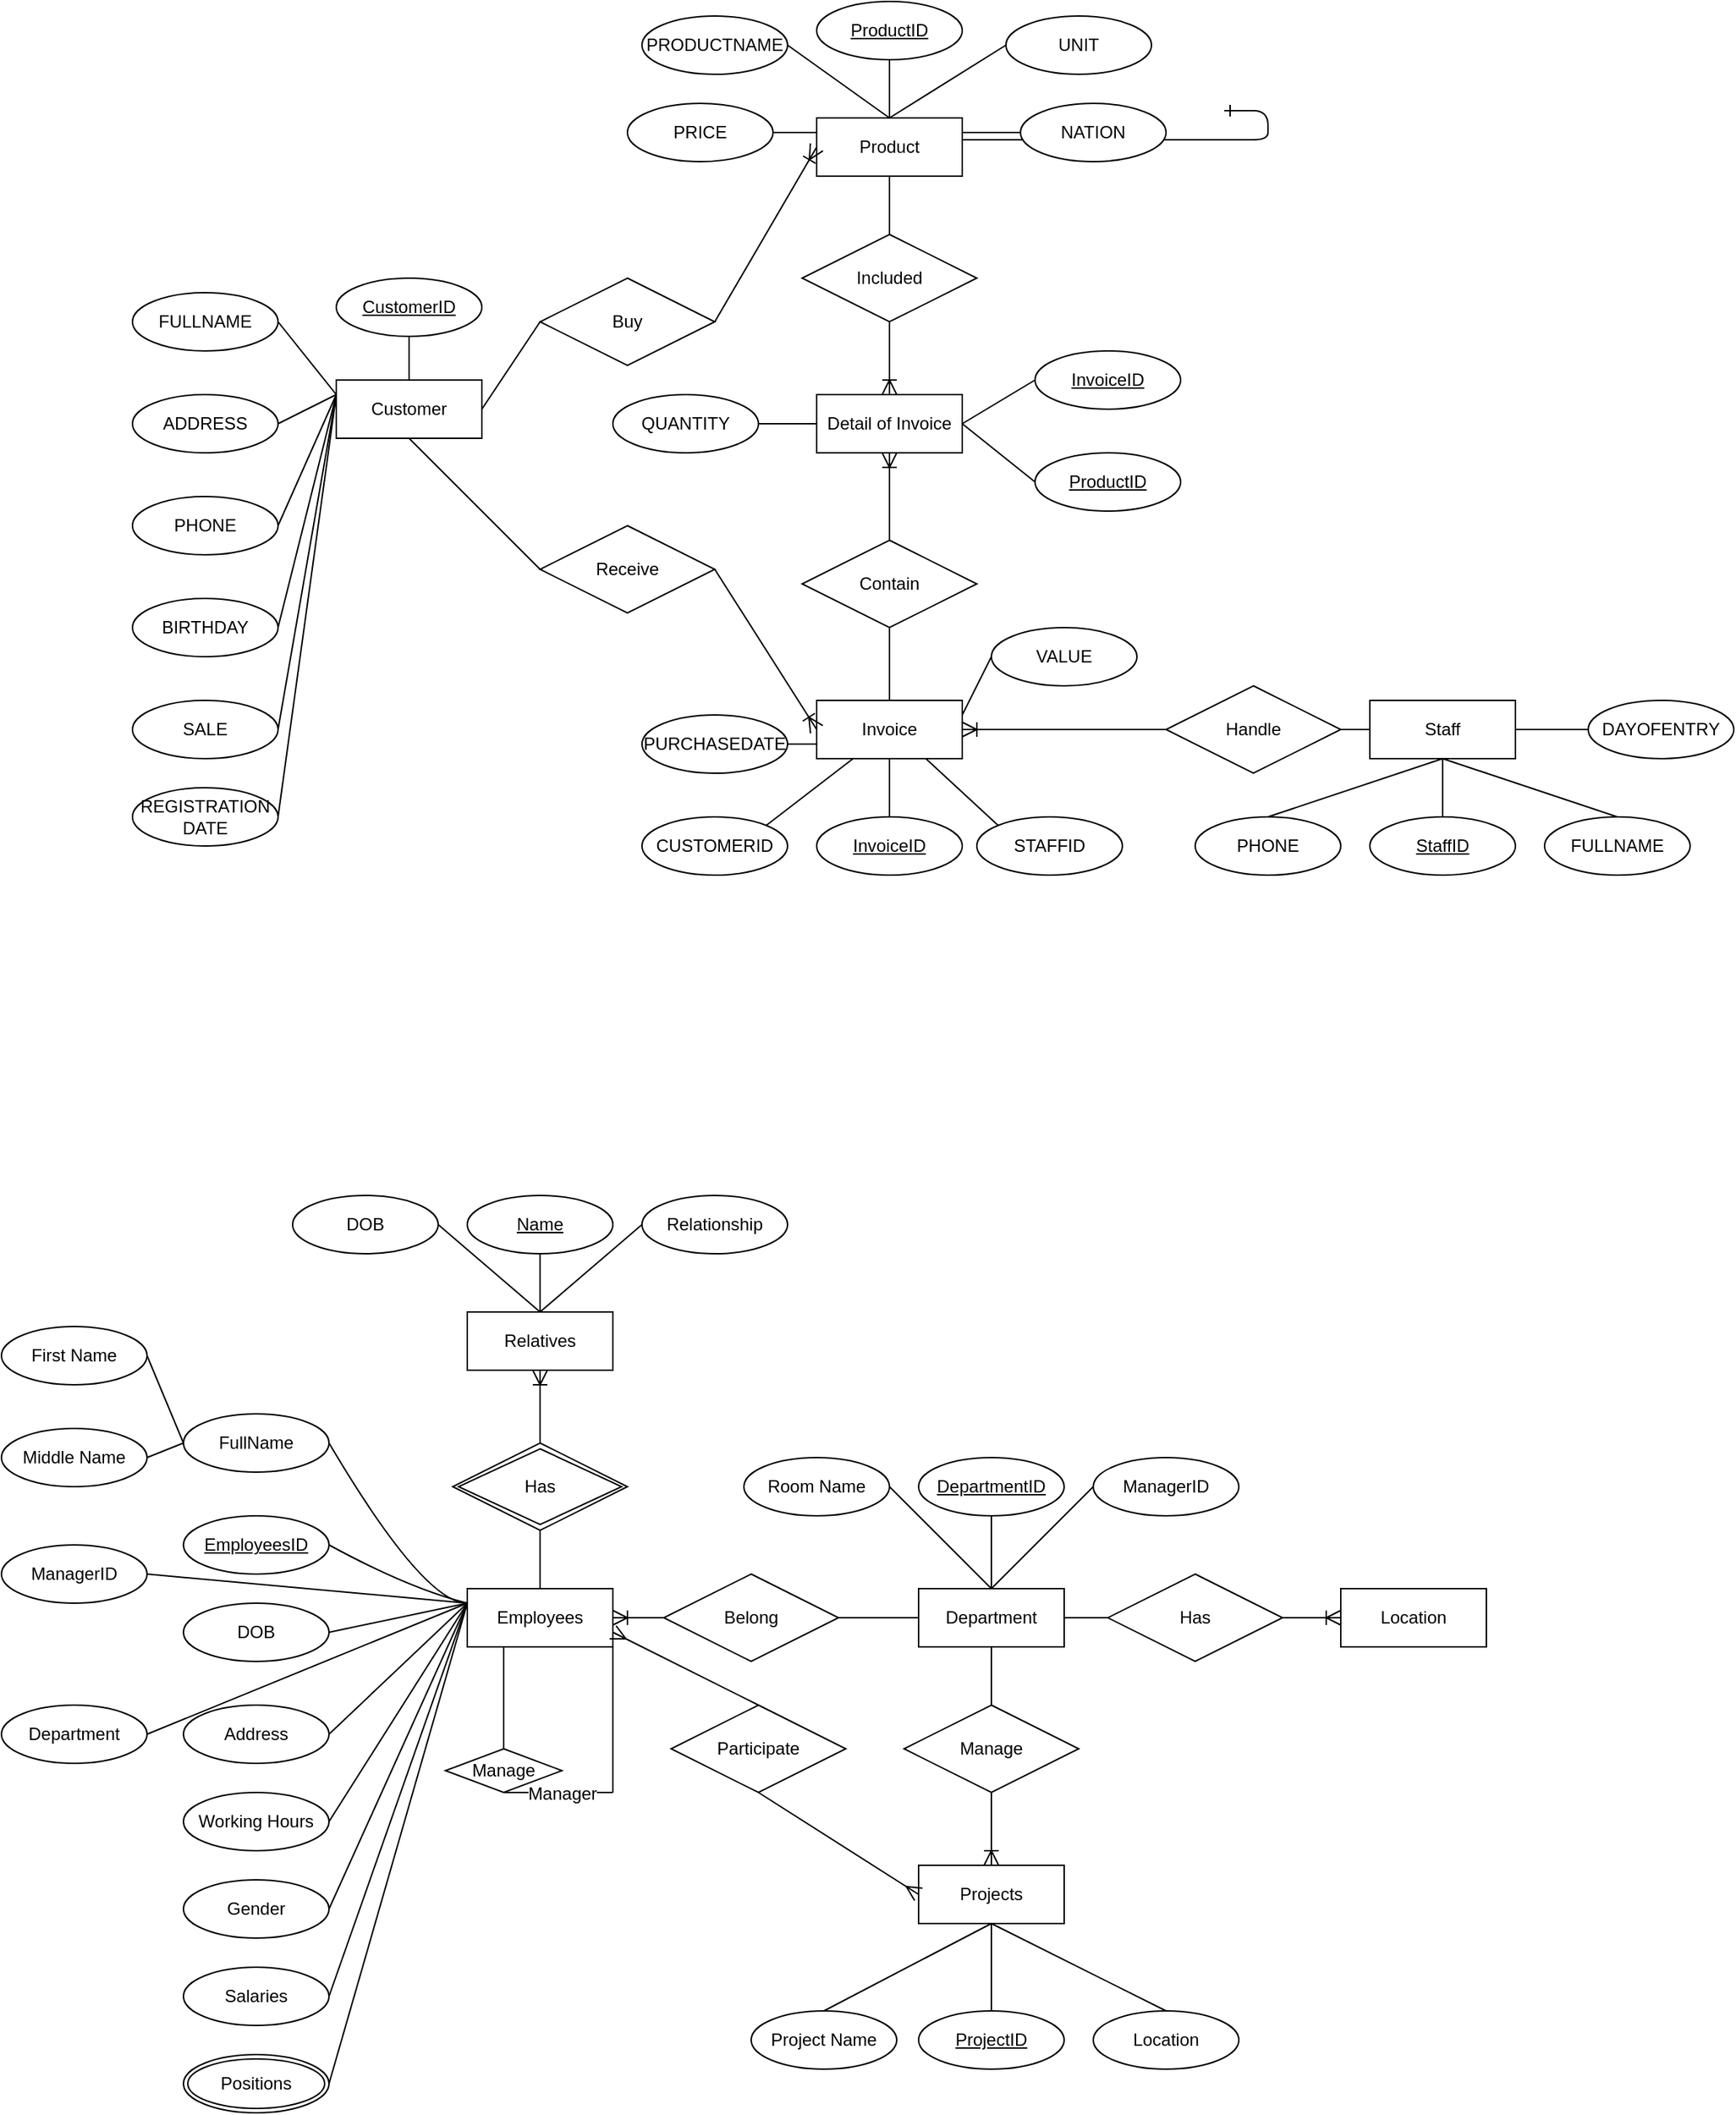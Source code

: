 <mxfile version="24.6.5" type="device">
  <diagram id="R2lEEEUBdFMjLlhIrx00" name="Page-1">
    <mxGraphModel dx="1107" dy="306" grid="1" gridSize="10" guides="1" tooltips="1" connect="1" arrows="1" fold="1" page="1" pageScale="1" pageWidth="850" pageHeight="1100" math="0" shadow="0" extFonts="Permanent Marker^https://fonts.googleapis.com/css?family=Permanent+Marker">
      <root>
        <mxCell id="0" />
        <mxCell id="1" parent="0" />
        <mxCell id="C-vyLk0tnHw3VtMMgP7b-12" value="" style="edgeStyle=entityRelationEdgeStyle;endArrow=ERzeroToMany;startArrow=ERone;endFill=1;startFill=0;" parent="1" target="C-vyLk0tnHw3VtMMgP7b-17" edge="1">
          <mxGeometry width="100" height="100" relative="1" as="geometry">
            <mxPoint x="700" y="165" as="sourcePoint" />
            <mxPoint x="460" y="205" as="targetPoint" />
          </mxGeometry>
        </mxCell>
        <mxCell id="xTNschGr-ScKz0md4RLo-1" value="Customer" style="whiteSpace=wrap;html=1;align=center;" vertex="1" parent="1">
          <mxGeometry x="90" y="350" width="100" height="40" as="geometry" />
        </mxCell>
        <mxCell id="xTNschGr-ScKz0md4RLo-2" value="Staff" style="whiteSpace=wrap;html=1;align=center;" vertex="1" parent="1">
          <mxGeometry x="800" y="570" width="100" height="40" as="geometry" />
        </mxCell>
        <mxCell id="xTNschGr-ScKz0md4RLo-3" value="Product" style="whiteSpace=wrap;html=1;align=center;" vertex="1" parent="1">
          <mxGeometry x="420" y="170" width="100" height="40" as="geometry" />
        </mxCell>
        <mxCell id="xTNschGr-ScKz0md4RLo-4" value="Invoice" style="whiteSpace=wrap;html=1;align=center;" vertex="1" parent="1">
          <mxGeometry x="420" y="570" width="100" height="40" as="geometry" />
        </mxCell>
        <mxCell id="xTNschGr-ScKz0md4RLo-5" value="Detail of Invoice" style="whiteSpace=wrap;html=1;align=center;" vertex="1" parent="1">
          <mxGeometry x="420" y="360" width="100" height="40" as="geometry" />
        </mxCell>
        <mxCell id="xTNschGr-ScKz0md4RLo-6" value="Buy" style="shape=rhombus;perimeter=rhombusPerimeter;whiteSpace=wrap;html=1;align=center;" vertex="1" parent="1">
          <mxGeometry x="230" y="280" width="120" height="60" as="geometry" />
        </mxCell>
        <mxCell id="xTNschGr-ScKz0md4RLo-7" value="Handle" style="shape=rhombus;perimeter=rhombusPerimeter;whiteSpace=wrap;html=1;align=center;" vertex="1" parent="1">
          <mxGeometry x="660" y="560" width="120" height="60" as="geometry" />
        </mxCell>
        <mxCell id="xTNschGr-ScKz0md4RLo-8" value="Contain" style="shape=rhombus;perimeter=rhombusPerimeter;whiteSpace=wrap;html=1;align=center;" vertex="1" parent="1">
          <mxGeometry x="410" y="460" width="120" height="60" as="geometry" />
        </mxCell>
        <mxCell id="xTNschGr-ScKz0md4RLo-9" value="Included" style="shape=rhombus;perimeter=rhombusPerimeter;whiteSpace=wrap;html=1;align=center;" vertex="1" parent="1">
          <mxGeometry x="410" y="250" width="120" height="60" as="geometry" />
        </mxCell>
        <mxCell id="xTNschGr-ScKz0md4RLo-10" value="CustomerID" style="ellipse;whiteSpace=wrap;html=1;align=center;fontStyle=4;" vertex="1" parent="1">
          <mxGeometry x="90" y="280" width="100" height="40" as="geometry" />
        </mxCell>
        <mxCell id="xTNschGr-ScKz0md4RLo-12" value="StaffID" style="ellipse;whiteSpace=wrap;html=1;align=center;fontStyle=4;" vertex="1" parent="1">
          <mxGeometry x="800" y="650" width="100" height="40" as="geometry" />
        </mxCell>
        <mxCell id="xTNschGr-ScKz0md4RLo-13" value="ProductID" style="ellipse;whiteSpace=wrap;html=1;align=center;fontStyle=4;" vertex="1" parent="1">
          <mxGeometry x="420" y="90" width="100" height="40" as="geometry" />
        </mxCell>
        <mxCell id="xTNschGr-ScKz0md4RLo-14" value="InvoiceID" style="ellipse;whiteSpace=wrap;html=1;align=center;fontStyle=4;" vertex="1" parent="1">
          <mxGeometry x="420" y="650" width="100" height="40" as="geometry" />
        </mxCell>
        <mxCell id="xTNschGr-ScKz0md4RLo-15" value="ProductID" style="ellipse;whiteSpace=wrap;html=1;align=center;fontStyle=4;" vertex="1" parent="1">
          <mxGeometry x="570" y="400" width="100" height="40" as="geometry" />
        </mxCell>
        <mxCell id="xTNschGr-ScKz0md4RLo-17" value="" style="fontSize=12;html=1;endArrow=ERoneToMany;rounded=0;startSize=8;endSize=8;exitX=1;exitY=0.5;exitDx=0;exitDy=0;entryX=0;entryY=0.5;entryDx=0;entryDy=0;" edge="1" parent="1" source="xTNschGr-ScKz0md4RLo-6" target="xTNschGr-ScKz0md4RLo-3">
          <mxGeometry width="100" height="100" relative="1" as="geometry">
            <mxPoint x="360" y="480" as="sourcePoint" />
            <mxPoint x="460" y="380" as="targetPoint" />
          </mxGeometry>
        </mxCell>
        <mxCell id="xTNschGr-ScKz0md4RLo-18" value="" style="endArrow=none;html=1;rounded=0;fontSize=12;startSize=8;endSize=8;curved=1;exitX=1;exitY=0.5;exitDx=0;exitDy=0;entryX=0;entryY=0.5;entryDx=0;entryDy=0;" edge="1" parent="1" source="xTNschGr-ScKz0md4RLo-1" target="xTNschGr-ScKz0md4RLo-6">
          <mxGeometry relative="1" as="geometry">
            <mxPoint x="190" y="390" as="sourcePoint" />
            <mxPoint x="350" y="390" as="targetPoint" />
          </mxGeometry>
        </mxCell>
        <mxCell id="xTNschGr-ScKz0md4RLo-19" value="Receive" style="shape=rhombus;perimeter=rhombusPerimeter;whiteSpace=wrap;html=1;align=center;" vertex="1" parent="1">
          <mxGeometry x="230" y="450" width="120" height="60" as="geometry" />
        </mxCell>
        <mxCell id="xTNschGr-ScKz0md4RLo-20" value="" style="endArrow=none;html=1;rounded=0;fontSize=12;startSize=8;endSize=8;curved=1;exitX=0.5;exitY=1;exitDx=0;exitDy=0;entryX=0;entryY=0.5;entryDx=0;entryDy=0;" edge="1" parent="1" source="xTNschGr-ScKz0md4RLo-1" target="xTNschGr-ScKz0md4RLo-19">
          <mxGeometry relative="1" as="geometry">
            <mxPoint x="170" y="390" as="sourcePoint" />
            <mxPoint x="330" y="390" as="targetPoint" />
          </mxGeometry>
        </mxCell>
        <mxCell id="xTNschGr-ScKz0md4RLo-21" value="" style="fontSize=12;html=1;endArrow=ERoneToMany;rounded=0;startSize=8;endSize=8;exitX=1;exitY=0.5;exitDx=0;exitDy=0;entryX=0;entryY=0.5;entryDx=0;entryDy=0;" edge="1" parent="1" source="xTNschGr-ScKz0md4RLo-19" target="xTNschGr-ScKz0md4RLo-4">
          <mxGeometry width="100" height="100" relative="1" as="geometry">
            <mxPoint x="390" y="580" as="sourcePoint" />
            <mxPoint x="490" y="480" as="targetPoint" />
          </mxGeometry>
        </mxCell>
        <mxCell id="xTNschGr-ScKz0md4RLo-22" value="" style="endArrow=none;html=1;rounded=0;fontSize=12;startSize=8;endSize=8;curved=1;exitX=0.5;exitY=1;exitDx=0;exitDy=0;entryX=0.5;entryY=0;entryDx=0;entryDy=0;" edge="1" parent="1" source="xTNschGr-ScKz0md4RLo-10" target="xTNschGr-ScKz0md4RLo-1">
          <mxGeometry relative="1" as="geometry">
            <mxPoint x="120" y="330" as="sourcePoint" />
            <mxPoint x="280" y="330" as="targetPoint" />
          </mxGeometry>
        </mxCell>
        <mxCell id="xTNschGr-ScKz0md4RLo-23" value="" style="endArrow=none;html=1;rounded=0;fontSize=12;startSize=8;endSize=8;curved=1;exitX=0.5;exitY=1;exitDx=0;exitDy=0;entryX=0.5;entryY=0;entryDx=0;entryDy=0;" edge="1" parent="1" source="xTNschGr-ScKz0md4RLo-13" target="xTNschGr-ScKz0md4RLo-3">
          <mxGeometry relative="1" as="geometry">
            <mxPoint x="500" y="180" as="sourcePoint" />
            <mxPoint x="660" y="180" as="targetPoint" />
          </mxGeometry>
        </mxCell>
        <mxCell id="xTNschGr-ScKz0md4RLo-24" value="" style="endArrow=none;html=1;rounded=0;fontSize=12;startSize=8;endSize=8;curved=1;entryX=0.5;entryY=1;entryDx=0;entryDy=0;exitX=0.5;exitY=0;exitDx=0;exitDy=0;" edge="1" parent="1" source="xTNschGr-ScKz0md4RLo-14" target="xTNschGr-ScKz0md4RLo-4">
          <mxGeometry relative="1" as="geometry">
            <mxPoint x="460" y="540" as="sourcePoint" />
            <mxPoint x="460" y="570" as="targetPoint" />
          </mxGeometry>
        </mxCell>
        <mxCell id="xTNschGr-ScKz0md4RLo-25" value="" style="endArrow=none;html=1;rounded=0;fontSize=12;startSize=8;endSize=8;curved=1;exitX=1;exitY=0.5;exitDx=0;exitDy=0;entryX=0;entryY=0.5;entryDx=0;entryDy=0;" edge="1" parent="1" source="xTNschGr-ScKz0md4RLo-7" target="xTNschGr-ScKz0md4RLo-2">
          <mxGeometry relative="1" as="geometry">
            <mxPoint x="670" y="670" as="sourcePoint" />
            <mxPoint x="830" y="670" as="targetPoint" />
          </mxGeometry>
        </mxCell>
        <mxCell id="xTNschGr-ScKz0md4RLo-26" value="" style="edgeStyle=entityRelationEdgeStyle;fontSize=12;html=1;endArrow=ERoneToMany;rounded=0;startSize=8;endSize=8;curved=1;exitX=0;exitY=0.5;exitDx=0;exitDy=0;entryX=1;entryY=0.5;entryDx=0;entryDy=0;" edge="1" parent="1" source="xTNschGr-ScKz0md4RLo-7" target="xTNschGr-ScKz0md4RLo-4">
          <mxGeometry width="100" height="100" relative="1" as="geometry">
            <mxPoint x="530" y="780" as="sourcePoint" />
            <mxPoint x="630" y="680" as="targetPoint" />
          </mxGeometry>
        </mxCell>
        <mxCell id="xTNschGr-ScKz0md4RLo-27" value="" style="endArrow=none;html=1;rounded=0;fontSize=12;startSize=8;endSize=8;curved=1;exitX=0.5;exitY=1;exitDx=0;exitDy=0;entryX=0.5;entryY=0;entryDx=0;entryDy=0;" edge="1" parent="1" source="xTNschGr-ScKz0md4RLo-2" target="xTNschGr-ScKz0md4RLo-12">
          <mxGeometry relative="1" as="geometry">
            <mxPoint x="810" y="630" as="sourcePoint" />
            <mxPoint x="970" y="630" as="targetPoint" />
          </mxGeometry>
        </mxCell>
        <mxCell id="xTNschGr-ScKz0md4RLo-28" style="edgeStyle=none;curved=1;rounded=0;orthogonalLoop=1;jettySize=auto;html=1;exitX=0.25;exitY=1;exitDx=0;exitDy=0;fontSize=12;startSize=8;endSize=8;" edge="1" parent="1" source="xTNschGr-ScKz0md4RLo-3" target="xTNschGr-ScKz0md4RLo-3">
          <mxGeometry relative="1" as="geometry" />
        </mxCell>
        <mxCell id="xTNschGr-ScKz0md4RLo-29" value="" style="endArrow=none;html=1;rounded=0;fontSize=12;startSize=8;endSize=8;curved=1;exitX=0.5;exitY=1;exitDx=0;exitDy=0;entryX=0.5;entryY=0;entryDx=0;entryDy=0;" edge="1" parent="1" source="xTNschGr-ScKz0md4RLo-3" target="xTNschGr-ScKz0md4RLo-9">
          <mxGeometry relative="1" as="geometry">
            <mxPoint x="510" y="220" as="sourcePoint" />
            <mxPoint x="670" y="220" as="targetPoint" />
          </mxGeometry>
        </mxCell>
        <mxCell id="xTNschGr-ScKz0md4RLo-30" value="" style="fontSize=12;html=1;endArrow=ERoneToMany;rounded=0;startSize=8;endSize=8;exitX=0.5;exitY=1;exitDx=0;exitDy=0;entryX=0.5;entryY=0;entryDx=0;entryDy=0;" edge="1" parent="1" source="xTNschGr-ScKz0md4RLo-9" target="xTNschGr-ScKz0md4RLo-5">
          <mxGeometry width="100" height="100" relative="1" as="geometry">
            <mxPoint x="630" y="340" as="sourcePoint" />
            <mxPoint x="730" y="240" as="targetPoint" />
          </mxGeometry>
        </mxCell>
        <mxCell id="xTNschGr-ScKz0md4RLo-31" value="" style="endArrow=none;html=1;rounded=0;fontSize=12;startSize=8;endSize=8;curved=1;entryX=0.5;entryY=0;entryDx=0;entryDy=0;" edge="1" parent="1" source="xTNschGr-ScKz0md4RLo-8" target="xTNschGr-ScKz0md4RLo-4">
          <mxGeometry relative="1" as="geometry">
            <mxPoint x="465" y="520" as="sourcePoint" />
            <mxPoint x="465" y="570" as="targetPoint" />
          </mxGeometry>
        </mxCell>
        <mxCell id="xTNschGr-ScKz0md4RLo-32" value="" style="fontSize=12;html=1;endArrow=ERoneToMany;rounded=0;startSize=8;endSize=8;entryX=0.5;entryY=1;entryDx=0;entryDy=0;" edge="1" parent="1" target="xTNschGr-ScKz0md4RLo-5">
          <mxGeometry width="100" height="100" relative="1" as="geometry">
            <mxPoint x="470" y="460" as="sourcePoint" />
            <mxPoint x="610" y="380" as="targetPoint" />
          </mxGeometry>
        </mxCell>
        <mxCell id="xTNschGr-ScKz0md4RLo-33" value="InvoiceID" style="ellipse;whiteSpace=wrap;html=1;align=center;fontStyle=4;" vertex="1" parent="1">
          <mxGeometry x="570" y="330" width="100" height="40" as="geometry" />
        </mxCell>
        <mxCell id="xTNschGr-ScKz0md4RLo-34" value="" style="endArrow=none;html=1;rounded=0;fontSize=12;startSize=8;endSize=8;curved=1;exitX=1;exitY=0.5;exitDx=0;exitDy=0;entryX=0;entryY=0.5;entryDx=0;entryDy=0;" edge="1" parent="1" source="xTNschGr-ScKz0md4RLo-5" target="xTNschGr-ScKz0md4RLo-33">
          <mxGeometry relative="1" as="geometry">
            <mxPoint x="550" y="380" as="sourcePoint" />
            <mxPoint x="710" y="380" as="targetPoint" />
          </mxGeometry>
        </mxCell>
        <mxCell id="xTNschGr-ScKz0md4RLo-35" value="" style="endArrow=none;html=1;rounded=0;fontSize=12;startSize=8;endSize=8;curved=1;exitX=1;exitY=0.5;exitDx=0;exitDy=0;entryX=0;entryY=0.5;entryDx=0;entryDy=0;" edge="1" parent="1" source="xTNschGr-ScKz0md4RLo-5" target="xTNschGr-ScKz0md4RLo-15">
          <mxGeometry relative="1" as="geometry">
            <mxPoint x="530" y="420" as="sourcePoint" />
            <mxPoint x="690" y="420" as="targetPoint" />
          </mxGeometry>
        </mxCell>
        <mxCell id="xTNschGr-ScKz0md4RLo-36" value="Employees" style="whiteSpace=wrap;html=1;align=center;" vertex="1" parent="1">
          <mxGeometry x="180" y="1180" width="100" height="40" as="geometry" />
        </mxCell>
        <mxCell id="xTNschGr-ScKz0md4RLo-37" value="Department" style="whiteSpace=wrap;html=1;align=center;" vertex="1" parent="1">
          <mxGeometry x="490" y="1180" width="100" height="40" as="geometry" />
        </mxCell>
        <mxCell id="xTNschGr-ScKz0md4RLo-38" value="Projects" style="whiteSpace=wrap;html=1;align=center;" vertex="1" parent="1">
          <mxGeometry x="490" y="1370" width="100" height="40" as="geometry" />
        </mxCell>
        <mxCell id="xTNschGr-ScKz0md4RLo-39" value="Location" style="whiteSpace=wrap;html=1;align=center;" vertex="1" parent="1">
          <mxGeometry x="780" y="1180" width="100" height="40" as="geometry" />
        </mxCell>
        <mxCell id="xTNschGr-ScKz0md4RLo-40" value="Relatives" style="whiteSpace=wrap;html=1;align=center;" vertex="1" parent="1">
          <mxGeometry x="180" y="990" width="100" height="40" as="geometry" />
        </mxCell>
        <mxCell id="xTNschGr-ScKz0md4RLo-42" value="Has" style="shape=rhombus;perimeter=rhombusPerimeter;whiteSpace=wrap;html=1;align=center;" vertex="1" parent="1">
          <mxGeometry x="620" y="1170" width="120" height="60" as="geometry" />
        </mxCell>
        <mxCell id="xTNschGr-ScKz0md4RLo-43" value="Belong" style="shape=rhombus;perimeter=rhombusPerimeter;whiteSpace=wrap;html=1;align=center;" vertex="1" parent="1">
          <mxGeometry x="315" y="1170" width="120" height="60" as="geometry" />
        </mxCell>
        <mxCell id="xTNschGr-ScKz0md4RLo-44" value="Participate" style="shape=rhombus;perimeter=rhombusPerimeter;whiteSpace=wrap;html=1;align=center;" vertex="1" parent="1">
          <mxGeometry x="320" y="1260" width="120" height="60" as="geometry" />
        </mxCell>
        <mxCell id="xTNschGr-ScKz0md4RLo-45" value="Manage" style="shape=rhombus;perimeter=rhombusPerimeter;whiteSpace=wrap;html=1;align=center;" vertex="1" parent="1">
          <mxGeometry x="480" y="1260" width="120" height="60" as="geometry" />
        </mxCell>
        <mxCell id="xTNschGr-ScKz0md4RLo-46" value="EmployeesID" style="ellipse;whiteSpace=wrap;html=1;align=center;fontStyle=4;" vertex="1" parent="1">
          <mxGeometry x="-15" y="1130" width="100" height="40" as="geometry" />
        </mxCell>
        <mxCell id="xTNschGr-ScKz0md4RLo-47" value="DepartmentID" style="ellipse;whiteSpace=wrap;html=1;align=center;fontStyle=4;" vertex="1" parent="1">
          <mxGeometry x="490" y="1090" width="100" height="40" as="geometry" />
        </mxCell>
        <mxCell id="xTNschGr-ScKz0md4RLo-48" value="ProjectID" style="ellipse;whiteSpace=wrap;html=1;align=center;fontStyle=4;" vertex="1" parent="1">
          <mxGeometry x="490" y="1470" width="100" height="40" as="geometry" />
        </mxCell>
        <mxCell id="xTNschGr-ScKz0md4RLo-49" value="Name" style="ellipse;whiteSpace=wrap;html=1;align=center;fontStyle=4;" vertex="1" parent="1">
          <mxGeometry x="180" y="910" width="100" height="40" as="geometry" />
        </mxCell>
        <mxCell id="xTNschGr-ScKz0md4RLo-50" value="Positions" style="ellipse;shape=doubleEllipse;margin=3;whiteSpace=wrap;html=1;align=center;" vertex="1" parent="1">
          <mxGeometry x="-15" y="1500" width="100" height="40" as="geometry" />
        </mxCell>
        <mxCell id="xTNschGr-ScKz0md4RLo-51" value="FULLNAME" style="ellipse;whiteSpace=wrap;html=1;align=center;" vertex="1" parent="1">
          <mxGeometry x="-50" y="290" width="100" height="40" as="geometry" />
        </mxCell>
        <mxCell id="xTNschGr-ScKz0md4RLo-52" value="ADDRESS" style="ellipse;whiteSpace=wrap;html=1;align=center;" vertex="1" parent="1">
          <mxGeometry x="-50" y="360" width="100" height="40" as="geometry" />
        </mxCell>
        <mxCell id="xTNschGr-ScKz0md4RLo-53" value="PHONE" style="ellipse;whiteSpace=wrap;html=1;align=center;" vertex="1" parent="1">
          <mxGeometry x="-50" y="430" width="100" height="40" as="geometry" />
        </mxCell>
        <mxCell id="xTNschGr-ScKz0md4RLo-54" value="BIRTHDAY" style="ellipse;whiteSpace=wrap;html=1;align=center;" vertex="1" parent="1">
          <mxGeometry x="-50" y="500" width="100" height="40" as="geometry" />
        </mxCell>
        <mxCell id="xTNschGr-ScKz0md4RLo-55" value="SALE&lt;span style=&quot;color: rgba(0, 0, 0, 0); font-family: monospace; font-size: 0px; text-align: start; text-wrap: nowrap;&quot;&gt;%3CmxGraphModel%3E%3Croot%3E%3CmxCell%20id%3D%220%22%2F%3E%3CmxCell%20id%3D%221%22%20parent%3D%220%22%2F%3E%3CmxCell%20id%3D%222%22%20value%3D%22FULLNAME%22%20style%3D%22ellipse%3BwhiteSpace%3Dwrap%3Bhtml%3D1%3Balign%3Dcenter%3B%22%20vertex%3D%221%22%20parent%3D%221%22%3E%3CmxGeometry%20x%3D%22-40%22%20y%3D%22340%22%20width%3D%22100%22%20height%3D%2240%22%20as%3D%22geometry%22%2F%3E%3C%2FmxCell%3E%3C%2Froot%3E%3C%2FmxGraphModel%3E&lt;/span&gt;" style="ellipse;whiteSpace=wrap;html=1;align=center;" vertex="1" parent="1">
          <mxGeometry x="-50" y="570" width="100" height="40" as="geometry" />
        </mxCell>
        <mxCell id="xTNschGr-ScKz0md4RLo-56" value="REGISTRATION DATE" style="ellipse;whiteSpace=wrap;html=1;align=center;" vertex="1" parent="1">
          <mxGeometry x="-50" y="630" width="100" height="40" as="geometry" />
        </mxCell>
        <mxCell id="xTNschGr-ScKz0md4RLo-57" value="" style="endArrow=none;html=1;rounded=0;fontSize=12;startSize=8;endSize=8;curved=1;exitX=1;exitY=0.5;exitDx=0;exitDy=0;entryX=0;entryY=0.25;entryDx=0;entryDy=0;" edge="1" parent="1" source="xTNschGr-ScKz0md4RLo-51" target="xTNschGr-ScKz0md4RLo-1">
          <mxGeometry relative="1" as="geometry">
            <mxPoint x="50" y="330" as="sourcePoint" />
            <mxPoint x="210" y="330" as="targetPoint" />
          </mxGeometry>
        </mxCell>
        <mxCell id="xTNschGr-ScKz0md4RLo-59" value="" style="endArrow=none;html=1;rounded=0;fontSize=12;startSize=8;endSize=8;curved=1;exitX=1;exitY=0.5;exitDx=0;exitDy=0;entryX=0;entryY=0.25;entryDx=0;entryDy=0;" edge="1" parent="1" source="xTNschGr-ScKz0md4RLo-52" target="xTNschGr-ScKz0md4RLo-1">
          <mxGeometry relative="1" as="geometry">
            <mxPoint x="70" y="330" as="sourcePoint" />
            <mxPoint x="110" y="380" as="targetPoint" />
          </mxGeometry>
        </mxCell>
        <mxCell id="xTNschGr-ScKz0md4RLo-60" value="" style="endArrow=none;html=1;rounded=0;fontSize=12;startSize=8;endSize=8;curved=1;exitX=1;exitY=0.5;exitDx=0;exitDy=0;entryX=0;entryY=0.25;entryDx=0;entryDy=0;" edge="1" parent="1" source="xTNschGr-ScKz0md4RLo-53" target="xTNschGr-ScKz0md4RLo-1">
          <mxGeometry relative="1" as="geometry">
            <mxPoint x="80" y="340" as="sourcePoint" />
            <mxPoint x="120" y="390" as="targetPoint" />
          </mxGeometry>
        </mxCell>
        <mxCell id="xTNschGr-ScKz0md4RLo-61" value="" style="endArrow=none;html=1;rounded=0;fontSize=12;startSize=8;endSize=8;curved=1;exitX=1;exitY=0.5;exitDx=0;exitDy=0;entryX=0;entryY=0.25;entryDx=0;entryDy=0;" edge="1" parent="1" source="xTNschGr-ScKz0md4RLo-54" target="xTNschGr-ScKz0md4RLo-1">
          <mxGeometry relative="1" as="geometry">
            <mxPoint x="90" y="350" as="sourcePoint" />
            <mxPoint x="130" y="400" as="targetPoint" />
          </mxGeometry>
        </mxCell>
        <mxCell id="xTNschGr-ScKz0md4RLo-62" value="" style="endArrow=none;html=1;rounded=0;fontSize=12;startSize=8;endSize=8;curved=1;exitX=1;exitY=0.5;exitDx=0;exitDy=0;entryX=0;entryY=0.25;entryDx=0;entryDy=0;" edge="1" parent="1" source="xTNschGr-ScKz0md4RLo-55" target="xTNschGr-ScKz0md4RLo-1">
          <mxGeometry relative="1" as="geometry">
            <mxPoint x="100" y="360" as="sourcePoint" />
            <mxPoint x="140" y="410" as="targetPoint" />
          </mxGeometry>
        </mxCell>
        <mxCell id="xTNschGr-ScKz0md4RLo-63" value="" style="endArrow=none;html=1;rounded=0;fontSize=12;startSize=8;endSize=8;curved=1;exitX=1;exitY=0.5;exitDx=0;exitDy=0;entryX=0;entryY=0.25;entryDx=0;entryDy=0;" edge="1" parent="1" source="xTNschGr-ScKz0md4RLo-56" target="xTNschGr-ScKz0md4RLo-1">
          <mxGeometry relative="1" as="geometry">
            <mxPoint x="110" y="370" as="sourcePoint" />
            <mxPoint x="150" y="420" as="targetPoint" />
          </mxGeometry>
        </mxCell>
        <mxCell id="xTNschGr-ScKz0md4RLo-64" value="FULLNAME" style="ellipse;whiteSpace=wrap;html=1;align=center;" vertex="1" parent="1">
          <mxGeometry x="920" y="650" width="100" height="40" as="geometry" />
        </mxCell>
        <mxCell id="xTNschGr-ScKz0md4RLo-65" value="PHONE" style="ellipse;whiteSpace=wrap;html=1;align=center;" vertex="1" parent="1">
          <mxGeometry x="680" y="650" width="100" height="40" as="geometry" />
        </mxCell>
        <mxCell id="xTNschGr-ScKz0md4RLo-66" value="DAYOFENTRY" style="ellipse;whiteSpace=wrap;html=1;align=center;" vertex="1" parent="1">
          <mxGeometry x="950" y="570" width="100" height="40" as="geometry" />
        </mxCell>
        <mxCell id="xTNschGr-ScKz0md4RLo-71" value="" style="endArrow=none;html=1;rounded=0;fontSize=12;startSize=8;endSize=8;curved=1;exitX=0.5;exitY=0;exitDx=0;exitDy=0;entryX=0.5;entryY=1;entryDx=0;entryDy=0;" edge="1" parent="1" source="xTNschGr-ScKz0md4RLo-65" target="xTNschGr-ScKz0md4RLo-2">
          <mxGeometry relative="1" as="geometry">
            <mxPoint x="790" y="630" as="sourcePoint" />
            <mxPoint x="950" y="630" as="targetPoint" />
          </mxGeometry>
        </mxCell>
        <mxCell id="xTNschGr-ScKz0md4RLo-73" value="" style="endArrow=none;html=1;rounded=0;fontSize=12;startSize=8;endSize=8;curved=1;entryX=0.5;entryY=0;entryDx=0;entryDy=0;exitX=0.5;exitY=1;exitDx=0;exitDy=0;" edge="1" parent="1" source="xTNschGr-ScKz0md4RLo-2" target="xTNschGr-ScKz0md4RLo-64">
          <mxGeometry relative="1" as="geometry">
            <mxPoint x="890" y="640" as="sourcePoint" />
            <mxPoint x="860" y="620" as="targetPoint" />
          </mxGeometry>
        </mxCell>
        <mxCell id="xTNschGr-ScKz0md4RLo-74" value="" style="endArrow=none;html=1;rounded=0;fontSize=12;startSize=8;endSize=8;curved=1;exitX=1;exitY=0.5;exitDx=0;exitDy=0;entryX=0;entryY=0.5;entryDx=0;entryDy=0;" edge="1" parent="1" source="xTNschGr-ScKz0md4RLo-2" target="xTNschGr-ScKz0md4RLo-66">
          <mxGeometry relative="1" as="geometry">
            <mxPoint x="750" y="670" as="sourcePoint" />
            <mxPoint x="870" y="630" as="targetPoint" />
          </mxGeometry>
        </mxCell>
        <mxCell id="xTNschGr-ScKz0md4RLo-76" value="PRODUCTNAME" style="ellipse;whiteSpace=wrap;html=1;align=center;" vertex="1" parent="1">
          <mxGeometry x="300" y="100" width="100" height="40" as="geometry" />
        </mxCell>
        <mxCell id="xTNschGr-ScKz0md4RLo-77" value="UNIT" style="ellipse;whiteSpace=wrap;html=1;align=center;" vertex="1" parent="1">
          <mxGeometry x="550" y="100" width="100" height="40" as="geometry" />
        </mxCell>
        <mxCell id="xTNschGr-ScKz0md4RLo-78" value="NATION&lt;span style=&quot;color: rgba(0, 0, 0, 0); font-family: monospace; font-size: 0px; text-align: start; text-wrap: nowrap;&quot;&gt;%3CmxGraphModel%3E%3Croot%3E%3CmxCell%20id%3D%220%22%2F%3E%3CmxCell%20id%3D%221%22%20parent%3D%220%22%2F%3E%3CmxCell%20id%3D%222%22%20value%3D%22PHONE%22%20style%3D%22ellipse%3BwhiteSpace%3Dwrap%3Bhtml%3D1%3Balign%3Dcenter%3B%22%20vertex%3D%221%22%20parent%3D%221%22%3E%3CmxGeometry%20x%3D%22570%22%20y%3D%22650%22%20width%3D%22100%22%20height%3D%2240%22%20as%3D%22geometry%22%2F%3E%3C%2FmxCell%3E%3C%2Froot%3E%3C%2FmxGraphModel%3E&lt;/span&gt;&lt;span style=&quot;color: rgba(0, 0, 0, 0); font-family: monospace; font-size: 0px; text-align: start; text-wrap: nowrap;&quot;&gt;%3CmxGraphModel%3E%3Croot%3E%3CmxCell%20id%3D%220%22%2F%3E%3CmxCell%20id%3D%221%22%20parent%3D%220%22%2F%3E%3CmxCell%20id%3D%222%22%20value%3D%22PHONE%22%20style%3D%22ellipse%3BwhiteSpace%3Dwrap%3Bhtml%3D1%3Balign%3Dcenter%3B%22%20vertex%3D%221%22%20parent%3D%221%22%3E%3CmxGeometry%20x%3D%22570%22%20y%3D%22650%22%20width%3D%22100%22%20height%3D%2240%22%20as%3D%22geometry%22%2F%3E%3C%2FmxCell%3E%3C%2Froot%3E%3C%2FmxGraphModel%3E&lt;/span&gt;" style="ellipse;whiteSpace=wrap;html=1;align=center;" vertex="1" parent="1">
          <mxGeometry x="560" y="160" width="100" height="40" as="geometry" />
        </mxCell>
        <mxCell id="xTNschGr-ScKz0md4RLo-79" value="PRICE" style="ellipse;whiteSpace=wrap;html=1;align=center;" vertex="1" parent="1">
          <mxGeometry x="290" y="160" width="100" height="40" as="geometry" />
        </mxCell>
        <mxCell id="xTNschGr-ScKz0md4RLo-81" value="" style="endArrow=none;html=1;rounded=0;fontSize=12;startSize=8;endSize=8;curved=1;exitX=1;exitY=0.5;exitDx=0;exitDy=0;entryX=0.5;entryY=0;entryDx=0;entryDy=0;" edge="1" parent="1" source="xTNschGr-ScKz0md4RLo-76" target="xTNschGr-ScKz0md4RLo-3">
          <mxGeometry relative="1" as="geometry">
            <mxPoint x="390" y="150" as="sourcePoint" />
            <mxPoint x="550" y="150" as="targetPoint" />
          </mxGeometry>
        </mxCell>
        <mxCell id="xTNschGr-ScKz0md4RLo-83" value="" style="endArrow=none;html=1;rounded=0;fontSize=12;startSize=8;endSize=8;curved=1;exitX=0.5;exitY=0;exitDx=0;exitDy=0;entryX=0;entryY=0.5;entryDx=0;entryDy=0;" edge="1" parent="1" source="xTNschGr-ScKz0md4RLo-3" target="xTNschGr-ScKz0md4RLo-77">
          <mxGeometry relative="1" as="geometry">
            <mxPoint x="530" y="150" as="sourcePoint" />
            <mxPoint x="690" y="150" as="targetPoint" />
          </mxGeometry>
        </mxCell>
        <mxCell id="xTNschGr-ScKz0md4RLo-84" value="" style="endArrow=none;html=1;rounded=0;fontSize=12;startSize=8;endSize=8;curved=1;exitX=1;exitY=0.5;exitDx=0;exitDy=0;entryX=0;entryY=0.25;entryDx=0;entryDy=0;" edge="1" parent="1" source="xTNschGr-ScKz0md4RLo-79" target="xTNschGr-ScKz0md4RLo-3">
          <mxGeometry relative="1" as="geometry">
            <mxPoint x="390" y="160" as="sourcePoint" />
            <mxPoint x="550" y="160" as="targetPoint" />
          </mxGeometry>
        </mxCell>
        <mxCell id="xTNschGr-ScKz0md4RLo-85" value="" style="endArrow=none;html=1;rounded=0;fontSize=12;startSize=8;endSize=8;curved=1;exitX=1;exitY=0.25;exitDx=0;exitDy=0;entryX=0;entryY=0.5;entryDx=0;entryDy=0;" edge="1" parent="1" source="xTNschGr-ScKz0md4RLo-3" target="xTNschGr-ScKz0md4RLo-78">
          <mxGeometry relative="1" as="geometry">
            <mxPoint x="540" y="210" as="sourcePoint" />
            <mxPoint x="700" y="210" as="targetPoint" />
          </mxGeometry>
        </mxCell>
        <mxCell id="xTNschGr-ScKz0md4RLo-86" value="CUSTOMERID" style="ellipse;whiteSpace=wrap;html=1;align=center;" vertex="1" parent="1">
          <mxGeometry x="300" y="650" width="100" height="40" as="geometry" />
        </mxCell>
        <mxCell id="xTNschGr-ScKz0md4RLo-87" value="PURCHASEDATE" style="ellipse;whiteSpace=wrap;html=1;align=center;" vertex="1" parent="1">
          <mxGeometry x="300" y="580" width="100" height="40" as="geometry" />
        </mxCell>
        <mxCell id="xTNschGr-ScKz0md4RLo-88" value="VALUE" style="ellipse;whiteSpace=wrap;html=1;align=center;" vertex="1" parent="1">
          <mxGeometry x="540" y="520" width="100" height="40" as="geometry" />
        </mxCell>
        <mxCell id="xTNschGr-ScKz0md4RLo-89" value="STAFFID" style="ellipse;whiteSpace=wrap;html=1;align=center;" vertex="1" parent="1">
          <mxGeometry x="530" y="650" width="100" height="40" as="geometry" />
        </mxCell>
        <mxCell id="xTNschGr-ScKz0md4RLo-90" value="" style="endArrow=none;html=1;rounded=0;fontSize=12;startSize=8;endSize=8;curved=1;exitX=1;exitY=0.25;exitDx=0;exitDy=0;entryX=0;entryY=0.5;entryDx=0;entryDy=0;" edge="1" parent="1" source="xTNschGr-ScKz0md4RLo-4" target="xTNschGr-ScKz0md4RLo-88">
          <mxGeometry relative="1" as="geometry">
            <mxPoint x="520" y="520" as="sourcePoint" />
            <mxPoint x="680" y="520" as="targetPoint" />
          </mxGeometry>
        </mxCell>
        <mxCell id="xTNschGr-ScKz0md4RLo-91" value="" style="endArrow=none;html=1;rounded=0;fontSize=12;startSize=8;endSize=8;curved=1;exitX=1;exitY=0.5;exitDx=0;exitDy=0;entryX=0;entryY=0.75;entryDx=0;entryDy=0;" edge="1" parent="1" source="xTNschGr-ScKz0md4RLo-87" target="xTNschGr-ScKz0md4RLo-4">
          <mxGeometry relative="1" as="geometry">
            <mxPoint x="410" y="610" as="sourcePoint" />
            <mxPoint x="560" y="600" as="targetPoint" />
          </mxGeometry>
        </mxCell>
        <mxCell id="xTNschGr-ScKz0md4RLo-92" value="" style="endArrow=none;html=1;rounded=0;fontSize=12;startSize=8;endSize=8;curved=1;exitX=1;exitY=0;exitDx=0;exitDy=0;entryX=0.25;entryY=1;entryDx=0;entryDy=0;" edge="1" parent="1" source="xTNschGr-ScKz0md4RLo-86" target="xTNschGr-ScKz0md4RLo-4">
          <mxGeometry relative="1" as="geometry">
            <mxPoint x="380" y="650" as="sourcePoint" />
            <mxPoint x="540" y="650" as="targetPoint" />
          </mxGeometry>
        </mxCell>
        <mxCell id="xTNschGr-ScKz0md4RLo-93" value="" style="endArrow=none;html=1;rounded=0;fontSize=12;startSize=8;endSize=8;curved=1;exitX=0.75;exitY=1;exitDx=0;exitDy=0;entryX=0;entryY=0;entryDx=0;entryDy=0;" edge="1" parent="1" source="xTNschGr-ScKz0md4RLo-4" target="xTNschGr-ScKz0md4RLo-89">
          <mxGeometry relative="1" as="geometry">
            <mxPoint x="540" y="610" as="sourcePoint" />
            <mxPoint x="700" y="610" as="targetPoint" />
          </mxGeometry>
        </mxCell>
        <mxCell id="xTNschGr-ScKz0md4RLo-94" value="QUANTITY" style="ellipse;whiteSpace=wrap;html=1;align=center;" vertex="1" parent="1">
          <mxGeometry x="280" y="360" width="100" height="40" as="geometry" />
        </mxCell>
        <mxCell id="xTNschGr-ScKz0md4RLo-95" value="" style="endArrow=none;html=1;rounded=0;fontSize=12;startSize=8;endSize=8;curved=1;exitX=1;exitY=0.5;exitDx=0;exitDy=0;entryX=0;entryY=0.5;entryDx=0;entryDy=0;" edge="1" parent="1" source="xTNschGr-ScKz0md4RLo-94" target="xTNschGr-ScKz0md4RLo-5">
          <mxGeometry relative="1" as="geometry">
            <mxPoint x="390" y="380" as="sourcePoint" />
            <mxPoint x="410" y="380" as="targetPoint" />
          </mxGeometry>
        </mxCell>
        <mxCell id="xTNschGr-ScKz0md4RLo-96" value="" style="endArrow=none;html=1;rounded=0;fontSize=12;startSize=8;endSize=8;curved=1;entryX=1;entryY=0.5;entryDx=0;entryDy=0;exitX=0;exitY=0.25;exitDx=0;exitDy=0;" edge="1" parent="1" source="xTNschGr-ScKz0md4RLo-36" target="xTNschGr-ScKz0md4RLo-46">
          <mxGeometry relative="1" as="geometry">
            <mxPoint x="130" y="1220" as="sourcePoint" />
            <mxPoint x="210" y="1150" as="targetPoint" />
            <Array as="points">
              <mxPoint x="140" y="1180" />
            </Array>
          </mxGeometry>
        </mxCell>
        <mxCell id="xTNschGr-ScKz0md4RLo-97" value="FullName" style="ellipse;whiteSpace=wrap;html=1;align=center;" vertex="1" parent="1">
          <mxGeometry x="-15" y="1060" width="100" height="40" as="geometry" />
        </mxCell>
        <mxCell id="xTNschGr-ScKz0md4RLo-99" value="DOB" style="ellipse;whiteSpace=wrap;html=1;align=center;" vertex="1" parent="1">
          <mxGeometry x="-15" y="1190" width="100" height="40" as="geometry" />
        </mxCell>
        <mxCell id="xTNschGr-ScKz0md4RLo-100" value="Address" style="ellipse;whiteSpace=wrap;html=1;align=center;" vertex="1" parent="1">
          <mxGeometry x="-15" y="1260" width="100" height="40" as="geometry" />
        </mxCell>
        <mxCell id="xTNschGr-ScKz0md4RLo-101" value="Gender" style="ellipse;whiteSpace=wrap;html=1;align=center;" vertex="1" parent="1">
          <mxGeometry x="-15" y="1380" width="100" height="40" as="geometry" />
        </mxCell>
        <mxCell id="xTNschGr-ScKz0md4RLo-102" value="Salaries" style="ellipse;whiteSpace=wrap;html=1;align=center;" vertex="1" parent="1">
          <mxGeometry x="-15" y="1440" width="100" height="40" as="geometry" />
        </mxCell>
        <mxCell id="xTNschGr-ScKz0md4RLo-103" value="ManagerID" style="ellipse;whiteSpace=wrap;html=1;align=center;" vertex="1" parent="1">
          <mxGeometry x="-140" y="1150" width="100" height="40" as="geometry" />
        </mxCell>
        <mxCell id="xTNschGr-ScKz0md4RLo-104" value="Department&lt;span style=&quot;color: rgba(0, 0, 0, 0); font-family: monospace; font-size: 0px; text-align: start; text-wrap: nowrap;&quot;&gt;%3CmxGraphModel%3E%3Croot%3E%3CmxCell%20id%3D%220%22%2F%3E%3CmxCell%20id%3D%221%22%20parent%3D%220%22%2F%3E%3CmxCell%20id%3D%222%22%20value%3D%22FullName%22%20style%3D%22ellipse%3BwhiteSpace%3Dwrap%3Bhtml%3D1%3Balign%3Dcenter%3B%22%20vertex%3D%221%22%20parent%3D%221%22%3E%3CmxGeometry%20x%3D%2255%22%20y%3D%221120%22%20width%3D%22100%22%20height%3D%2240%22%20as%3D%22geometry%22%2F%3E%3C%2FmxCell%3E%3C%2Froot%3E%3C%2FmxGraphModel%3E&lt;/span&gt;" style="ellipse;whiteSpace=wrap;html=1;align=center;" vertex="1" parent="1">
          <mxGeometry x="-140" y="1260" width="100" height="40" as="geometry" />
        </mxCell>
        <mxCell id="xTNschGr-ScKz0md4RLo-105" value="Working Hours" style="ellipse;whiteSpace=wrap;html=1;align=center;" vertex="1" parent="1">
          <mxGeometry x="-15" y="1320" width="100" height="40" as="geometry" />
        </mxCell>
        <mxCell id="xTNschGr-ScKz0md4RLo-106" value="Room Name" style="ellipse;whiteSpace=wrap;html=1;align=center;" vertex="1" parent="1">
          <mxGeometry x="370" y="1090" width="100" height="40" as="geometry" />
        </mxCell>
        <mxCell id="xTNschGr-ScKz0md4RLo-107" value="ManagerID" style="ellipse;whiteSpace=wrap;html=1;align=center;" vertex="1" parent="1">
          <mxGeometry x="610" y="1090" width="100" height="40" as="geometry" />
        </mxCell>
        <mxCell id="xTNschGr-ScKz0md4RLo-108" value="Project Name" style="ellipse;whiteSpace=wrap;html=1;align=center;" vertex="1" parent="1">
          <mxGeometry x="375" y="1470" width="100" height="40" as="geometry" />
        </mxCell>
        <mxCell id="xTNschGr-ScKz0md4RLo-109" value="Location" style="ellipse;whiteSpace=wrap;html=1;align=center;" vertex="1" parent="1">
          <mxGeometry x="610" y="1470" width="100" height="40" as="geometry" />
        </mxCell>
        <mxCell id="xTNschGr-ScKz0md4RLo-110" value="DOB" style="ellipse;whiteSpace=wrap;html=1;align=center;" vertex="1" parent="1">
          <mxGeometry x="60" y="910" width="100" height="40" as="geometry" />
        </mxCell>
        <mxCell id="xTNschGr-ScKz0md4RLo-111" value="Relationship" style="ellipse;whiteSpace=wrap;html=1;align=center;" vertex="1" parent="1">
          <mxGeometry x="300" y="910" width="100" height="40" as="geometry" />
        </mxCell>
        <mxCell id="xTNschGr-ScKz0md4RLo-114" value="" style="edgeStyle=entityRelationEdgeStyle;fontSize=12;html=1;endArrow=ERoneToMany;rounded=0;startSize=8;endSize=8;curved=1;entryX=1;entryY=0.5;entryDx=0;entryDy=0;exitX=0;exitY=0.5;exitDx=0;exitDy=0;" edge="1" parent="1" source="xTNschGr-ScKz0md4RLo-43" target="xTNschGr-ScKz0md4RLo-36">
          <mxGeometry width="100" height="100" relative="1" as="geometry">
            <mxPoint x="280" y="1350" as="sourcePoint" />
            <mxPoint x="380" y="1250" as="targetPoint" />
          </mxGeometry>
        </mxCell>
        <mxCell id="xTNschGr-ScKz0md4RLo-115" value="" style="endArrow=none;html=1;rounded=0;fontSize=12;startSize=8;endSize=8;curved=1;exitX=1;exitY=0.5;exitDx=0;exitDy=0;entryX=0;entryY=0.5;entryDx=0;entryDy=0;" edge="1" parent="1" source="xTNschGr-ScKz0md4RLo-43" target="xTNschGr-ScKz0md4RLo-37">
          <mxGeometry relative="1" as="geometry">
            <mxPoint x="440" y="1330" as="sourcePoint" />
            <mxPoint x="600" y="1330" as="targetPoint" />
          </mxGeometry>
        </mxCell>
        <mxCell id="xTNschGr-ScKz0md4RLo-116" value="" style="endArrow=none;html=1;rounded=0;fontSize=12;startSize=8;endSize=8;curved=1;entryX=0;entryY=0.5;entryDx=0;entryDy=0;exitX=1;exitY=0.5;exitDx=0;exitDy=0;" edge="1" parent="1" source="xTNschGr-ScKz0md4RLo-37" target="xTNschGr-ScKz0md4RLo-42">
          <mxGeometry relative="1" as="geometry">
            <mxPoint x="610" y="1210" as="sourcePoint" />
            <mxPoint x="750" y="1200" as="targetPoint" />
          </mxGeometry>
        </mxCell>
        <mxCell id="xTNschGr-ScKz0md4RLo-117" value="" style="edgeStyle=entityRelationEdgeStyle;fontSize=12;html=1;endArrow=ERoneToMany;rounded=0;startSize=8;endSize=8;curved=1;exitX=1;exitY=0.5;exitDx=0;exitDy=0;entryX=0;entryY=0.5;entryDx=0;entryDy=0;" edge="1" parent="1" source="xTNschGr-ScKz0md4RLo-42" target="xTNschGr-ScKz0md4RLo-39">
          <mxGeometry width="100" height="100" relative="1" as="geometry">
            <mxPoint x="720" y="1380" as="sourcePoint" />
            <mxPoint x="820" y="1280" as="targetPoint" />
          </mxGeometry>
        </mxCell>
        <mxCell id="xTNschGr-ScKz0md4RLo-118" value="" style="endArrow=none;html=1;rounded=0;fontSize=12;startSize=8;endSize=8;curved=1;exitX=0.5;exitY=1;exitDx=0;exitDy=0;entryX=0.5;entryY=0;entryDx=0;entryDy=0;" edge="1" parent="1" source="xTNschGr-ScKz0md4RLo-37" target="xTNschGr-ScKz0md4RLo-45">
          <mxGeometry relative="1" as="geometry">
            <mxPoint x="530" y="1250" as="sourcePoint" />
            <mxPoint x="690" y="1250" as="targetPoint" />
          </mxGeometry>
        </mxCell>
        <mxCell id="xTNschGr-ScKz0md4RLo-119" value="" style="fontSize=12;html=1;endArrow=ERoneToMany;rounded=0;startSize=8;endSize=8;exitX=0.5;exitY=1;exitDx=0;exitDy=0;entryX=0.5;entryY=0;entryDx=0;entryDy=0;" edge="1" parent="1" source="xTNschGr-ScKz0md4RLo-45" target="xTNschGr-ScKz0md4RLo-38">
          <mxGeometry width="100" height="100" relative="1" as="geometry">
            <mxPoint x="590" y="1410" as="sourcePoint" />
            <mxPoint x="690" y="1310" as="targetPoint" />
          </mxGeometry>
        </mxCell>
        <mxCell id="xTNschGr-ScKz0md4RLo-120" value="" style="fontSize=12;html=1;endArrow=ERmany;rounded=0;startSize=8;endSize=8;exitX=0.5;exitY=0;exitDx=0;exitDy=0;entryX=1;entryY=0.75;entryDx=0;entryDy=0;" edge="1" parent="1" source="xTNschGr-ScKz0md4RLo-44" target="xTNschGr-ScKz0md4RLo-36">
          <mxGeometry width="100" height="100" relative="1" as="geometry">
            <mxPoint x="270" y="1440" as="sourcePoint" />
            <mxPoint x="370" y="1340" as="targetPoint" />
          </mxGeometry>
        </mxCell>
        <mxCell id="xTNschGr-ScKz0md4RLo-121" value="" style="fontSize=12;html=1;endArrow=ERmany;rounded=0;startSize=8;endSize=8;entryX=0;entryY=0.5;entryDx=0;entryDy=0;exitX=0.5;exitY=1;exitDx=0;exitDy=0;" edge="1" parent="1" source="xTNschGr-ScKz0md4RLo-44" target="xTNschGr-ScKz0md4RLo-38">
          <mxGeometry width="100" height="100" relative="1" as="geometry">
            <mxPoint x="380" y="1380" as="sourcePoint" />
            <mxPoint x="215" y="1230" as="targetPoint" />
          </mxGeometry>
        </mxCell>
        <mxCell id="xTNschGr-ScKz0md4RLo-122" value="" style="endArrow=none;html=1;rounded=0;fontSize=12;startSize=8;endSize=8;curved=1;exitX=0.5;exitY=0;exitDx=0;exitDy=0;entryX=0.5;entryY=1;entryDx=0;entryDy=0;" edge="1" parent="1" source="xTNschGr-ScKz0md4RLo-36">
          <mxGeometry relative="1" as="geometry">
            <mxPoint x="200" y="1150" as="sourcePoint" />
            <mxPoint x="230" y="1140" as="targetPoint" />
          </mxGeometry>
        </mxCell>
        <mxCell id="xTNschGr-ScKz0md4RLo-123" value="" style="fontSize=12;html=1;endArrow=ERoneToMany;rounded=0;startSize=8;endSize=8;exitX=0.5;exitY=0;exitDx=0;exitDy=0;entryX=0.5;entryY=1;entryDx=0;entryDy=0;" edge="1" parent="1" target="xTNschGr-ScKz0md4RLo-40">
          <mxGeometry width="100" height="100" relative="1" as="geometry">
            <mxPoint x="230" y="1080" as="sourcePoint" />
            <mxPoint x="380" y="970" as="targetPoint" />
          </mxGeometry>
        </mxCell>
        <mxCell id="xTNschGr-ScKz0md4RLo-124" value="" style="endArrow=none;html=1;rounded=0;fontSize=12;startSize=8;endSize=8;curved=1;entryX=1;entryY=0.5;entryDx=0;entryDy=0;exitX=0;exitY=0.25;exitDx=0;exitDy=0;" edge="1" parent="1" source="xTNschGr-ScKz0md4RLo-36" target="xTNschGr-ScKz0md4RLo-97">
          <mxGeometry relative="1" as="geometry">
            <mxPoint x="165" y="1200" as="sourcePoint" />
            <mxPoint x="100" y="1160" as="targetPoint" />
            <Array as="points">
              <mxPoint x="150" y="1190" />
            </Array>
          </mxGeometry>
        </mxCell>
        <mxCell id="xTNschGr-ScKz0md4RLo-125" value="" style="endArrow=none;html=1;rounded=0;fontSize=12;startSize=8;endSize=8;entryX=1;entryY=0.5;entryDx=0;entryDy=0;exitX=0;exitY=0.25;exitDx=0;exitDy=0;" edge="1" parent="1" source="xTNschGr-ScKz0md4RLo-36" target="xTNschGr-ScKz0md4RLo-99">
          <mxGeometry relative="1" as="geometry">
            <mxPoint x="175" y="1210" as="sourcePoint" />
            <mxPoint x="110" y="1170" as="targetPoint" />
          </mxGeometry>
        </mxCell>
        <mxCell id="xTNschGr-ScKz0md4RLo-126" value="" style="endArrow=none;html=1;rounded=0;fontSize=12;startSize=8;endSize=8;curved=1;exitX=1;exitY=0.5;exitDx=0;exitDy=0;entryX=0;entryY=0.25;entryDx=0;entryDy=0;" edge="1" parent="1" source="xTNschGr-ScKz0md4RLo-100" target="xTNschGr-ScKz0md4RLo-36">
          <mxGeometry relative="1" as="geometry">
            <mxPoint x="110" y="1240" as="sourcePoint" />
            <mxPoint x="270" y="1240" as="targetPoint" />
          </mxGeometry>
        </mxCell>
        <mxCell id="xTNschGr-ScKz0md4RLo-127" value="" style="endArrow=none;html=1;rounded=0;fontSize=12;startSize=8;endSize=8;curved=1;exitX=1;exitY=0.5;exitDx=0;exitDy=0;entryX=0;entryY=0.25;entryDx=0;entryDy=0;" edge="1" parent="1" source="xTNschGr-ScKz0md4RLo-101" target="xTNschGr-ScKz0md4RLo-36">
          <mxGeometry relative="1" as="geometry">
            <mxPoint x="110" y="1310" as="sourcePoint" />
            <mxPoint x="270" y="1310" as="targetPoint" />
          </mxGeometry>
        </mxCell>
        <mxCell id="xTNschGr-ScKz0md4RLo-128" value="" style="endArrow=none;html=1;rounded=0;fontSize=12;startSize=8;endSize=8;curved=1;exitX=1;exitY=0.5;exitDx=0;exitDy=0;entryX=0;entryY=0.25;entryDx=0;entryDy=0;" edge="1" parent="1" source="xTNschGr-ScKz0md4RLo-102" target="xTNschGr-ScKz0md4RLo-36">
          <mxGeometry relative="1" as="geometry">
            <mxPoint x="130" y="1390" as="sourcePoint" />
            <mxPoint x="290" y="1390" as="targetPoint" />
          </mxGeometry>
        </mxCell>
        <mxCell id="xTNschGr-ScKz0md4RLo-129" value="" style="endArrow=none;html=1;rounded=0;fontSize=12;startSize=8;endSize=8;curved=1;exitX=1;exitY=0.5;exitDx=0;exitDy=0;entryX=0;entryY=0.25;entryDx=0;entryDy=0;" edge="1" parent="1" source="xTNschGr-ScKz0md4RLo-50" target="xTNschGr-ScKz0md4RLo-36">
          <mxGeometry relative="1" as="geometry">
            <mxPoint x="110" y="1450" as="sourcePoint" />
            <mxPoint x="270" y="1450" as="targetPoint" />
          </mxGeometry>
        </mxCell>
        <mxCell id="xTNschGr-ScKz0md4RLo-130" value="" style="endArrow=none;html=1;rounded=0;fontSize=12;startSize=8;endSize=8;curved=1;exitX=1;exitY=0.5;exitDx=0;exitDy=0;entryX=0;entryY=0.25;entryDx=0;entryDy=0;" edge="1" parent="1" source="xTNschGr-ScKz0md4RLo-103" target="xTNschGr-ScKz0md4RLo-36">
          <mxGeometry relative="1" as="geometry">
            <mxPoint x="-20" y="1110" as="sourcePoint" />
            <mxPoint x="140" y="1110" as="targetPoint" />
          </mxGeometry>
        </mxCell>
        <mxCell id="xTNschGr-ScKz0md4RLo-131" value="" style="endArrow=none;html=1;rounded=0;fontSize=12;startSize=8;endSize=8;curved=1;exitX=1;exitY=0.5;exitDx=0;exitDy=0;entryX=0;entryY=0.25;entryDx=0;entryDy=0;" edge="1" parent="1" source="xTNschGr-ScKz0md4RLo-104" target="xTNschGr-ScKz0md4RLo-36">
          <mxGeometry relative="1" as="geometry">
            <mxPoint x="-20" y="1260" as="sourcePoint" />
            <mxPoint x="140" y="1260" as="targetPoint" />
          </mxGeometry>
        </mxCell>
        <mxCell id="xTNschGr-ScKz0md4RLo-132" value="" style="endArrow=none;html=1;rounded=0;fontSize=12;startSize=8;endSize=8;curved=1;exitX=1;exitY=0.5;exitDx=0;exitDy=0;entryX=0;entryY=0.25;entryDx=0;entryDy=0;" edge="1" parent="1" source="xTNschGr-ScKz0md4RLo-105" target="xTNschGr-ScKz0md4RLo-36">
          <mxGeometry relative="1" as="geometry">
            <mxPoint x="-20" y="1350" as="sourcePoint" />
            <mxPoint x="155" y="1190" as="targetPoint" />
          </mxGeometry>
        </mxCell>
        <mxCell id="xTNschGr-ScKz0md4RLo-133" value="" style="endArrow=none;html=1;rounded=0;fontSize=12;startSize=8;endSize=8;curved=1;exitX=0.5;exitY=1;exitDx=0;exitDy=0;entryX=0.5;entryY=0;entryDx=0;entryDy=0;" edge="1" parent="1" source="xTNschGr-ScKz0md4RLo-38" target="xTNschGr-ScKz0md4RLo-48">
          <mxGeometry relative="1" as="geometry">
            <mxPoint x="580" y="1430" as="sourcePoint" />
            <mxPoint x="740" y="1430" as="targetPoint" />
          </mxGeometry>
        </mxCell>
        <mxCell id="xTNschGr-ScKz0md4RLo-134" value="" style="endArrow=none;html=1;rounded=0;fontSize=12;startSize=8;endSize=8;curved=1;exitX=0.5;exitY=0;exitDx=0;exitDy=0;entryX=0.5;entryY=1;entryDx=0;entryDy=0;" edge="1" parent="1" source="xTNschGr-ScKz0md4RLo-108" target="xTNschGr-ScKz0md4RLo-38">
          <mxGeometry relative="1" as="geometry">
            <mxPoint x="420" y="1440" as="sourcePoint" />
            <mxPoint x="580" y="1440" as="targetPoint" />
          </mxGeometry>
        </mxCell>
        <mxCell id="xTNschGr-ScKz0md4RLo-135" value="First Name" style="ellipse;whiteSpace=wrap;html=1;align=center;" vertex="1" parent="1">
          <mxGeometry x="-140" y="1000" width="100" height="40" as="geometry" />
        </mxCell>
        <mxCell id="xTNschGr-ScKz0md4RLo-136" value="Middle Name" style="ellipse;whiteSpace=wrap;html=1;align=center;" vertex="1" parent="1">
          <mxGeometry x="-140" y="1070" width="100" height="40" as="geometry" />
        </mxCell>
        <mxCell id="xTNschGr-ScKz0md4RLo-137" value="" style="endArrow=none;html=1;rounded=0;fontSize=12;startSize=8;endSize=8;curved=1;exitX=1;exitY=0.5;exitDx=0;exitDy=0;entryX=0;entryY=0.5;entryDx=0;entryDy=0;" edge="1" parent="1" source="xTNschGr-ScKz0md4RLo-135" target="xTNschGr-ScKz0md4RLo-97">
          <mxGeometry relative="1" as="geometry">
            <mxPoint x="10" y="1020" as="sourcePoint" />
            <mxPoint x="170" y="1020" as="targetPoint" />
          </mxGeometry>
        </mxCell>
        <mxCell id="xTNschGr-ScKz0md4RLo-138" value="" style="endArrow=none;html=1;rounded=0;fontSize=12;startSize=8;endSize=8;curved=1;exitX=0;exitY=0.5;exitDx=0;exitDy=0;entryX=1;entryY=0.5;entryDx=0;entryDy=0;" edge="1" parent="1" source="xTNschGr-ScKz0md4RLo-97" target="xTNschGr-ScKz0md4RLo-136">
          <mxGeometry relative="1" as="geometry">
            <mxPoint x="-30" y="1030" as="sourcePoint" />
            <mxPoint x="-5" y="1090" as="targetPoint" />
          </mxGeometry>
        </mxCell>
        <mxCell id="xTNschGr-ScKz0md4RLo-139" value="" style="endArrow=none;html=1;rounded=0;fontSize=12;startSize=8;endSize=8;curved=1;exitX=0.5;exitY=1;exitDx=0;exitDy=0;entryX=0.5;entryY=0;entryDx=0;entryDy=0;" edge="1" parent="1" source="xTNschGr-ScKz0md4RLo-47" target="xTNschGr-ScKz0md4RLo-37">
          <mxGeometry relative="1" as="geometry">
            <mxPoint x="590" y="1140" as="sourcePoint" />
            <mxPoint x="750" y="1140" as="targetPoint" />
          </mxGeometry>
        </mxCell>
        <mxCell id="xTNschGr-ScKz0md4RLo-140" value="Manage" style="shape=rhombus;perimeter=rhombusPerimeter;whiteSpace=wrap;html=1;align=center;" vertex="1" parent="1">
          <mxGeometry x="165" y="1290" width="80" height="30" as="geometry" />
        </mxCell>
        <mxCell id="xTNschGr-ScKz0md4RLo-141" value="" style="endArrow=none;html=1;rounded=0;fontSize=12;startSize=8;endSize=8;curved=1;exitX=0.25;exitY=1;exitDx=0;exitDy=0;entryX=0.5;entryY=0;entryDx=0;entryDy=0;" edge="1" parent="1" source="xTNschGr-ScKz0md4RLo-36" target="xTNschGr-ScKz0md4RLo-140">
          <mxGeometry relative="1" as="geometry">
            <mxPoint x="200" y="1260" as="sourcePoint" />
            <mxPoint x="360" y="1260" as="targetPoint" />
          </mxGeometry>
        </mxCell>
        <mxCell id="xTNschGr-ScKz0md4RLo-142" value="" style="endArrow=none;html=1;rounded=0;fontSize=12;startSize=8;endSize=8;curved=1;exitX=0.5;exitY=1;exitDx=0;exitDy=0;" edge="1" parent="1" source="xTNschGr-ScKz0md4RLo-140">
          <mxGeometry relative="1" as="geometry">
            <mxPoint x="210" y="1400" as="sourcePoint" />
            <mxPoint x="280" y="1320" as="targetPoint" />
          </mxGeometry>
        </mxCell>
        <mxCell id="xTNschGr-ScKz0md4RLo-145" value="Manager" style="edgeLabel;html=1;align=center;verticalAlign=middle;resizable=0;points=[];fontSize=12;" vertex="1" connectable="0" parent="xTNschGr-ScKz0md4RLo-142">
          <mxGeometry x="0.056" y="-1" relative="1" as="geometry">
            <mxPoint as="offset" />
          </mxGeometry>
        </mxCell>
        <mxCell id="xTNschGr-ScKz0md4RLo-143" value="" style="endArrow=none;html=1;rounded=0;fontSize=12;startSize=8;endSize=8;curved=1;exitX=1;exitY=1;exitDx=0;exitDy=0;" edge="1" parent="1" source="xTNschGr-ScKz0md4RLo-36">
          <mxGeometry relative="1" as="geometry">
            <mxPoint x="240" y="1420" as="sourcePoint" />
            <mxPoint x="280" y="1320" as="targetPoint" />
          </mxGeometry>
        </mxCell>
        <mxCell id="xTNschGr-ScKz0md4RLo-144" value="" style="endArrow=none;html=1;rounded=0;fontSize=12;startSize=8;endSize=8;curved=1;exitX=0.5;exitY=1;exitDx=0;exitDy=0;entryX=0.5;entryY=0;entryDx=0;entryDy=0;" edge="1" parent="1" source="xTNschGr-ScKz0md4RLo-38" target="xTNschGr-ScKz0md4RLo-109">
          <mxGeometry relative="1" as="geometry">
            <mxPoint x="570" y="1430" as="sourcePoint" />
            <mxPoint x="730" y="1430" as="targetPoint" />
          </mxGeometry>
        </mxCell>
        <mxCell id="xTNschGr-ScKz0md4RLo-146" value="Has" style="shape=rhombus;double=1;perimeter=rhombusPerimeter;whiteSpace=wrap;html=1;align=center;" vertex="1" parent="1">
          <mxGeometry x="170" y="1080" width="120" height="60" as="geometry" />
        </mxCell>
        <mxCell id="xTNschGr-ScKz0md4RLo-147" value="" style="endArrow=none;html=1;rounded=0;fontSize=12;startSize=8;endSize=8;curved=1;exitX=0.5;exitY=0;exitDx=0;exitDy=0;entryX=0;entryY=0.5;entryDx=0;entryDy=0;" edge="1" parent="1" source="xTNschGr-ScKz0md4RLo-37" target="xTNschGr-ScKz0md4RLo-107">
          <mxGeometry relative="1" as="geometry">
            <mxPoint x="580" y="1160" as="sourcePoint" />
            <mxPoint x="740" y="1160" as="targetPoint" />
          </mxGeometry>
        </mxCell>
        <mxCell id="xTNschGr-ScKz0md4RLo-148" value="" style="endArrow=none;html=1;rounded=0;fontSize=12;startSize=8;endSize=8;curved=1;exitX=0.5;exitY=0;exitDx=0;exitDy=0;entryX=1;entryY=0.5;entryDx=0;entryDy=0;" edge="1" parent="1" source="xTNschGr-ScKz0md4RLo-37" target="xTNschGr-ScKz0md4RLo-106">
          <mxGeometry relative="1" as="geometry">
            <mxPoint x="550" y="1190" as="sourcePoint" />
            <mxPoint x="620" y="1120" as="targetPoint" />
          </mxGeometry>
        </mxCell>
        <mxCell id="xTNschGr-ScKz0md4RLo-149" value="" style="endArrow=none;html=1;rounded=0;fontSize=12;startSize=8;endSize=8;curved=1;exitX=0.5;exitY=0;exitDx=0;exitDy=0;entryX=0.5;entryY=1;entryDx=0;entryDy=0;" edge="1" parent="1" source="xTNschGr-ScKz0md4RLo-40" target="xTNschGr-ScKz0md4RLo-49">
          <mxGeometry relative="1" as="geometry">
            <mxPoint x="200" y="970" as="sourcePoint" />
            <mxPoint x="360" y="970" as="targetPoint" />
          </mxGeometry>
        </mxCell>
        <mxCell id="xTNschGr-ScKz0md4RLo-150" value="" style="endArrow=none;html=1;rounded=0;fontSize=12;startSize=8;endSize=8;curved=1;exitX=1;exitY=0.5;exitDx=0;exitDy=0;entryX=0.5;entryY=0;entryDx=0;entryDy=0;" edge="1" parent="1" source="xTNschGr-ScKz0md4RLo-110" target="xTNschGr-ScKz0md4RLo-40">
          <mxGeometry relative="1" as="geometry">
            <mxPoint x="140" y="970" as="sourcePoint" />
            <mxPoint x="300" y="970" as="targetPoint" />
          </mxGeometry>
        </mxCell>
        <mxCell id="xTNschGr-ScKz0md4RLo-151" value="" style="endArrow=none;html=1;rounded=0;fontSize=12;startSize=8;endSize=8;curved=1;exitX=0.5;exitY=0;exitDx=0;exitDy=0;entryX=0;entryY=0.5;entryDx=0;entryDy=0;" edge="1" parent="1" source="xTNschGr-ScKz0md4RLo-40" target="xTNschGr-ScKz0md4RLo-111">
          <mxGeometry relative="1" as="geometry">
            <mxPoint x="260" y="980" as="sourcePoint" />
            <mxPoint x="420" y="980" as="targetPoint" />
          </mxGeometry>
        </mxCell>
      </root>
    </mxGraphModel>
  </diagram>
</mxfile>
